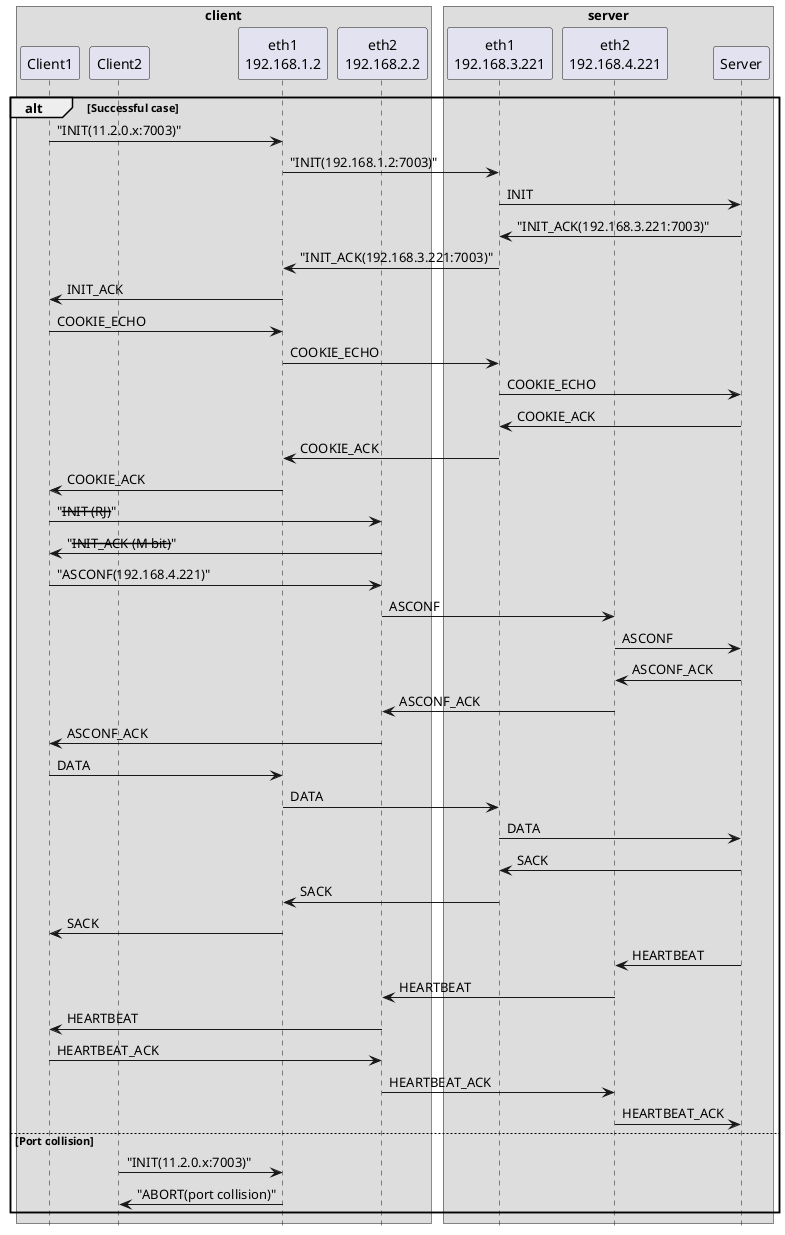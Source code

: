 @startuml multiple-clients-behind-nat
hide footbox
box "client"
participant "Client1"
participant "Client2"
participant "eth1\n192.168.1.2" as c1
participant "eth2\n192.168.2.2" as c2
end box
box "server"
participant "eth1\n192.168.3.221" as s1
participant "eth2\n192.168.4.221" as s2
participant "Server"
end box

alt Successful case

Client1 -> c1 : "INIT(11.2.0.x:7003)"
c1 -> s1 : "INIT(192.168.1.2:7003)"
s1 -> Server : INIT

Server -> s1 : "INIT_ACK(192.168.3.221:7003)"
s1 -> c1 : "INIT_ACK(192.168.3.221:7003)"
c1 -> Client1 : INIT_ACK

Client1 -> c1 : COOKIE_ECHO
c1 -> s1 : COOKIE_ECHO
s1 -> Server : COOKIE_ECHO

Server -> s1 : COOKIE_ACK
s1 -> c1 : COOKIE_ACK
c1 -> Client1 : COOKIE_ACK

Client1 -> c2 : "--INIT (RJ)--"
c2 -> Client1 : "--INIT_ACK (M bit)--"

Client1 -> c2 : "ASCONF(192.168.4.221)"
c2 -> s2 : ASCONF
s2 -> Server : ASCONF

Server -> s2 : ASCONF_ACK
s2 -> c2 : ASCONF_ACK
c2 -> Client1: ASCONF_ACK

Client1 -> c1 : DATA
c1 -> s1 : DATA
s1 -> Server : DATA
Server -> s1 : SACK
s1 -> c1 : SACK
c1 -> Client1 : SACK

Server -> s2 : HEARTBEAT
s2 -> c2 : HEARTBEAT
c2 -> Client1 : HEARTBEAT
Client1 -> c2 : HEARTBEAT_ACK
c2 -> s2 : HEARTBEAT_ACK
s2 -> Server : HEARTBEAT_ACK

else Port collision
Client2 -> c1 : "INIT(11.2.0.x:7003)"
c1 -> Client2 : "ABORT(port collision)"

end
@enduml